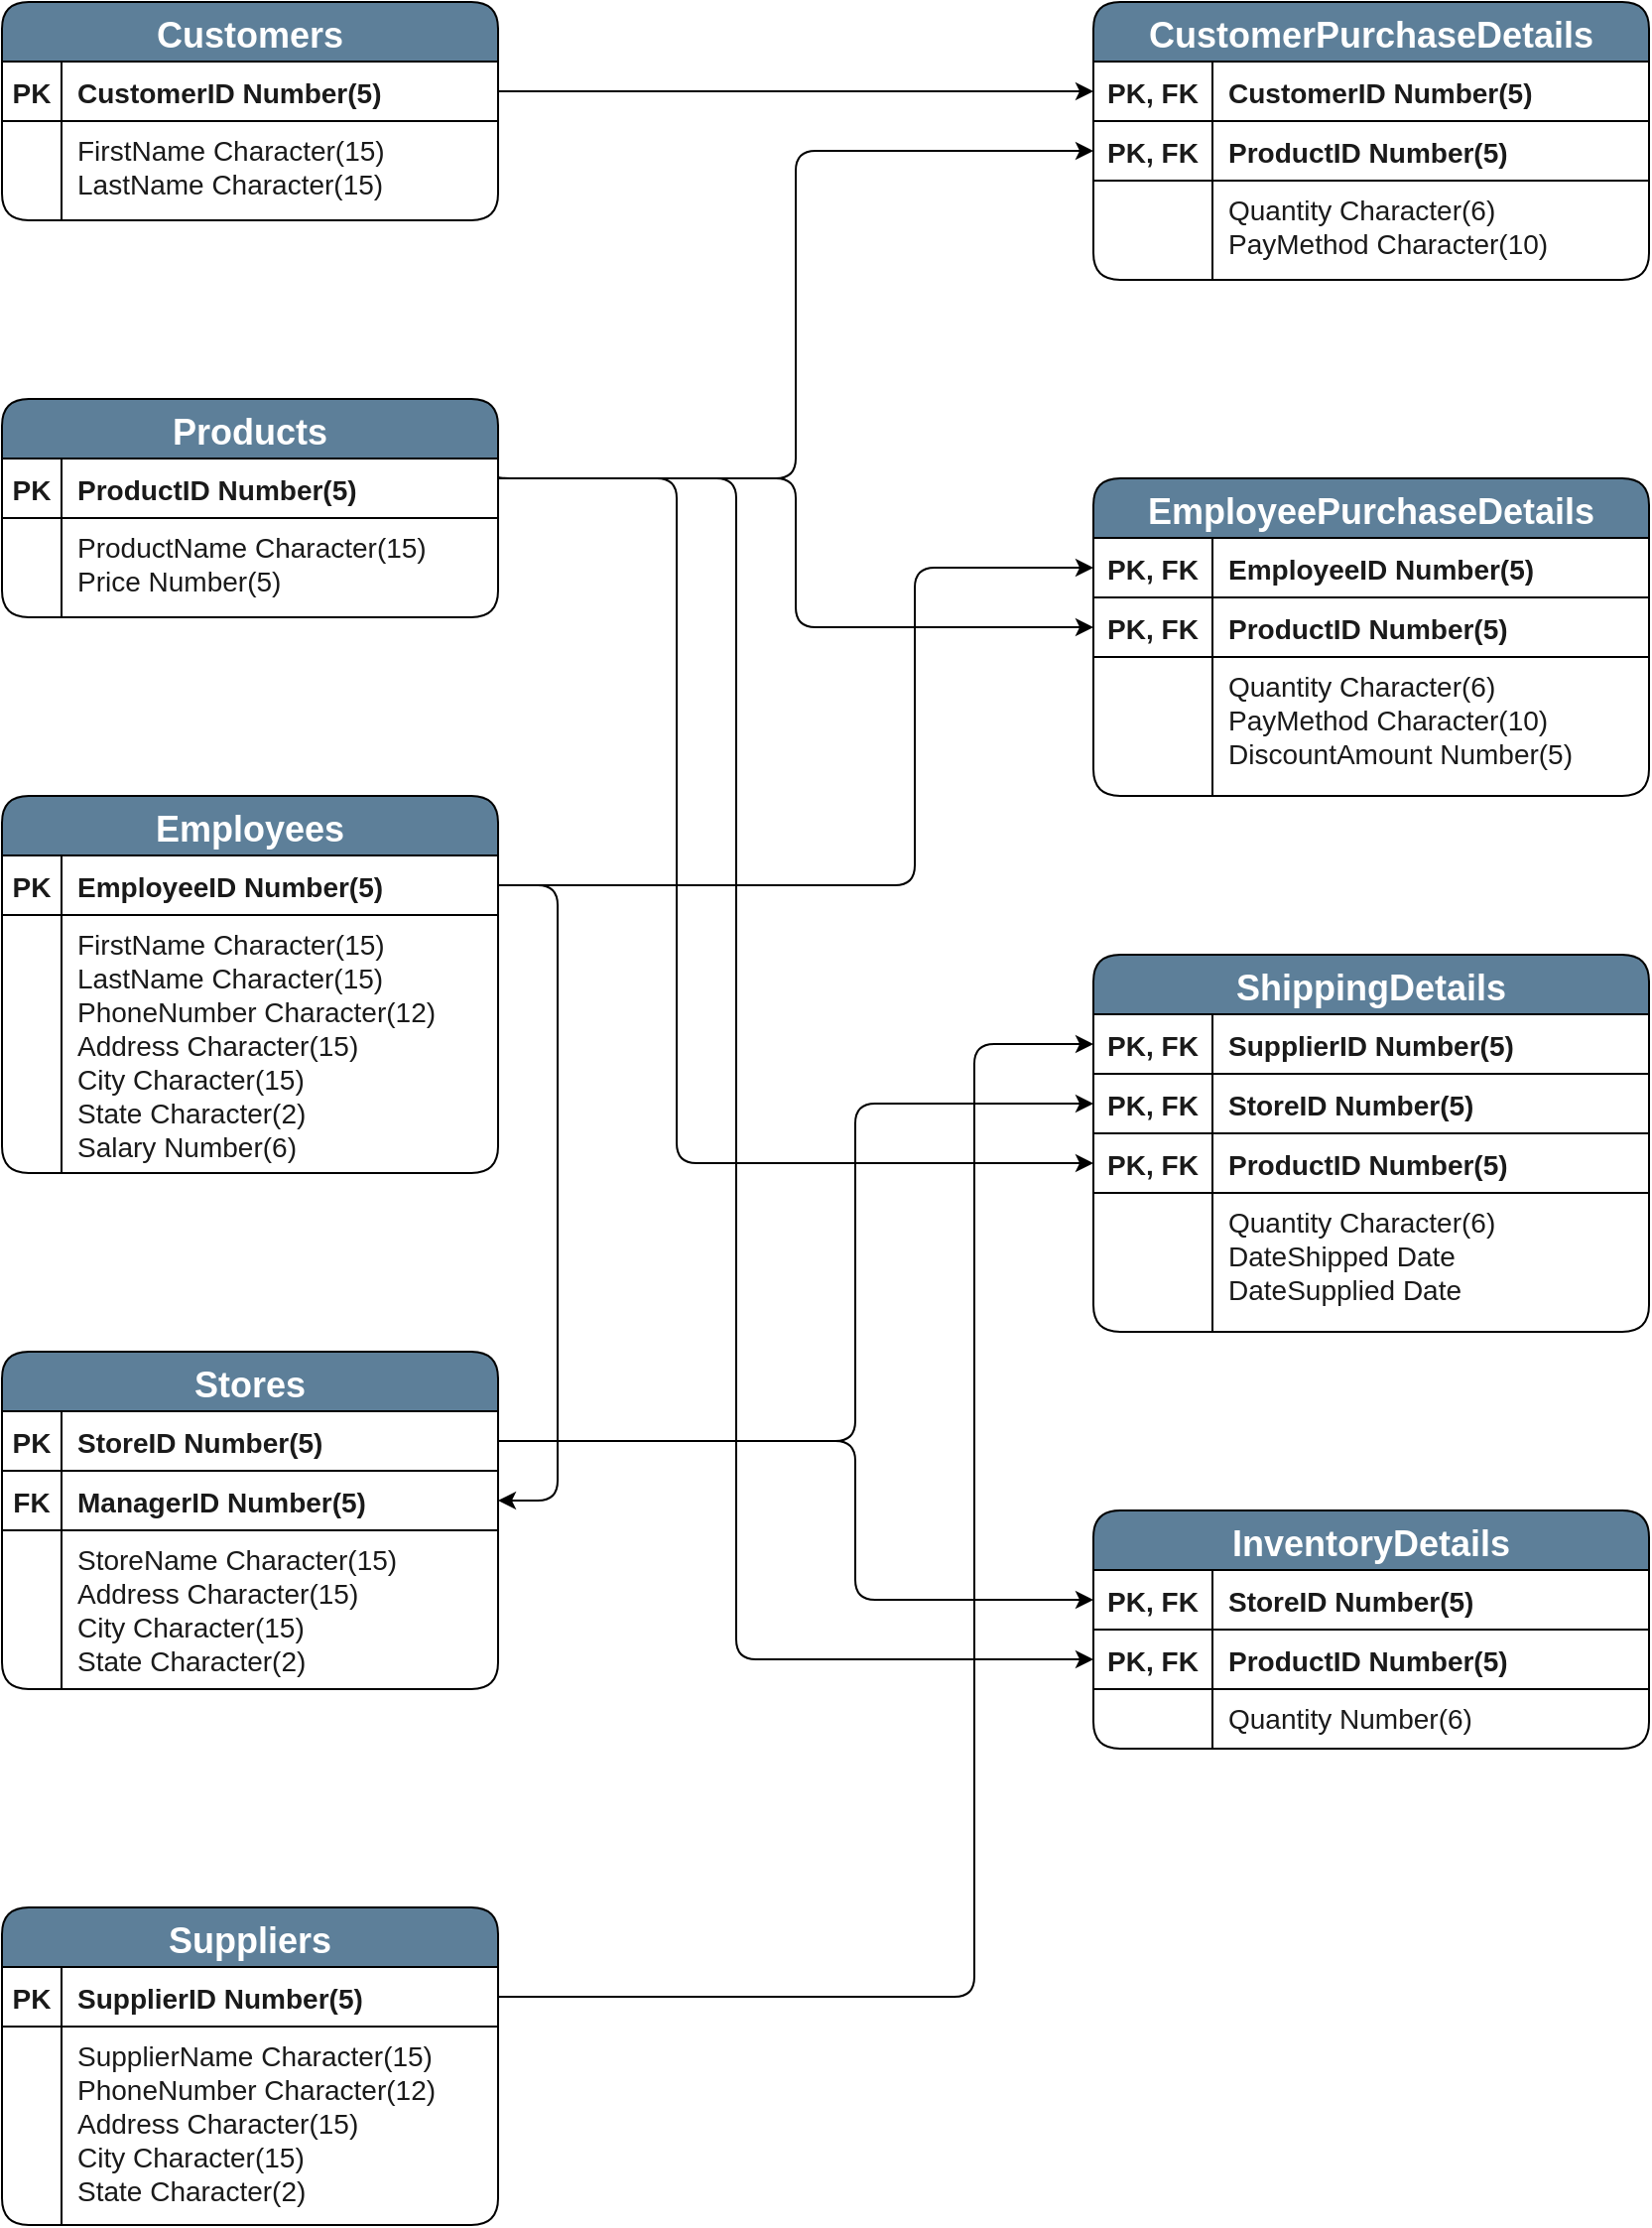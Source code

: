 <mxfile version="13.6.5" type="device"><diagram id="R2lEEEUBdFMjLlhIrx00" name="Page-1"><mxGraphModel dx="1422" dy="804" grid="1" gridSize="10" guides="1" tooltips="1" connect="1" arrows="1" fold="1" page="1" pageScale="1" pageWidth="850" pageHeight="1100" math="0" shadow="0" extFonts="Permanent Marker^https://fonts.googleapis.com/css?family=Permanent+Marker"><root><mxCell id="0"/><mxCell id="1" parent="0"/><mxCell id="mffhyYu0V4eh5N9lWkxc-158" style="edgeStyle=orthogonalEdgeStyle;curved=0;rounded=1;sketch=0;orthogonalLoop=1;jettySize=auto;html=1;exitX=1;exitY=0.5;exitDx=0;exitDy=0;entryX=0;entryY=0.5;entryDx=0;entryDy=0;fontSize=14;fontColor=#FFFFFF;" edge="1" parent="1" source="C-vyLk0tnHw3VtMMgP7b-24" target="mffhyYu0V4eh5N9lWkxc-91"><mxGeometry relative="1" as="geometry"/></mxCell><mxCell id="mffhyYu0V4eh5N9lWkxc-159" style="edgeStyle=orthogonalEdgeStyle;curved=0;rounded=1;sketch=0;orthogonalLoop=1;jettySize=auto;html=1;entryX=0;entryY=0.5;entryDx=0;entryDy=0;strokeColor=#000000;fontSize=14;fontColor=#FFFFFF;" edge="1" parent="1" target="mffhyYu0V4eh5N9lWkxc-94"><mxGeometry relative="1" as="geometry"><mxPoint x="330" y="320" as="sourcePoint"/><Array as="points"><mxPoint x="480" y="320"/><mxPoint x="480" y="155"/></Array></mxGeometry></mxCell><mxCell id="mffhyYu0V4eh5N9lWkxc-160" style="edgeStyle=orthogonalEdgeStyle;curved=0;rounded=1;sketch=0;orthogonalLoop=1;jettySize=auto;html=1;exitX=1;exitY=0.5;exitDx=0;exitDy=0;entryX=0;entryY=0.5;entryDx=0;entryDy=0;strokeColor=#000000;fontSize=14;fontColor=#FFFFFF;" edge="1" parent="1" source="mffhyYu0V4eh5N9lWkxc-67" target="mffhyYu0V4eh5N9lWkxc-124"><mxGeometry relative="1" as="geometry"><Array as="points"><mxPoint x="540" y="525"/><mxPoint x="540" y="365"/></Array></mxGeometry></mxCell><mxCell id="mffhyYu0V4eh5N9lWkxc-161" style="edgeStyle=orthogonalEdgeStyle;curved=0;rounded=1;sketch=0;orthogonalLoop=1;jettySize=auto;html=1;entryX=0;entryY=0.5;entryDx=0;entryDy=0;strokeColor=#000000;fontSize=14;fontColor=#FFFFFF;" edge="1" parent="1" target="mffhyYu0V4eh5N9lWkxc-127"><mxGeometry relative="1" as="geometry"><mxPoint x="330" y="320" as="sourcePoint"/><Array as="points"><mxPoint x="480" y="320"/><mxPoint x="480" y="395"/></Array></mxGeometry></mxCell><mxCell id="mffhyYu0V4eh5N9lWkxc-162" style="edgeStyle=orthogonalEdgeStyle;curved=0;rounded=1;sketch=0;orthogonalLoop=1;jettySize=auto;html=1;exitX=1;exitY=0.5;exitDx=0;exitDy=0;entryX=0;entryY=0.5;entryDx=0;entryDy=0;strokeColor=#000000;fontSize=14;fontColor=#FFFFFF;" edge="1" parent="1" source="mffhyYu0V4eh5N9lWkxc-81" target="mffhyYu0V4eh5N9lWkxc-137"><mxGeometry relative="1" as="geometry"><Array as="points"><mxPoint x="510" y="805"/><mxPoint x="510" y="635"/></Array></mxGeometry></mxCell><mxCell id="mffhyYu0V4eh5N9lWkxc-163" style="edgeStyle=orthogonalEdgeStyle;curved=0;rounded=1;sketch=0;orthogonalLoop=1;jettySize=auto;html=1;exitX=1;exitY=0.5;exitDx=0;exitDy=0;entryX=1;entryY=0.5;entryDx=0;entryDy=0;strokeColor=#000000;fontSize=14;fontColor=#FFFFFF;" edge="1" parent="1" source="mffhyYu0V4eh5N9lWkxc-67" target="mffhyYu0V4eh5N9lWkxc-87"><mxGeometry relative="1" as="geometry"><Array as="points"><mxPoint x="360" y="525"/><mxPoint x="360" y="835"/></Array></mxGeometry></mxCell><mxCell id="mffhyYu0V4eh5N9lWkxc-164" style="edgeStyle=orthogonalEdgeStyle;curved=0;rounded=1;sketch=0;orthogonalLoop=1;jettySize=auto;html=1;exitX=1;exitY=0.5;exitDx=0;exitDy=0;entryX=0;entryY=0.5;entryDx=0;entryDy=0;strokeColor=#000000;fontSize=14;fontColor=#FFFFFF;" edge="1" parent="1" source="mffhyYu0V4eh5N9lWkxc-81" target="mffhyYu0V4eh5N9lWkxc-147"><mxGeometry relative="1" as="geometry"><Array as="points"><mxPoint x="510" y="805"/><mxPoint x="510" y="885"/></Array></mxGeometry></mxCell><mxCell id="mffhyYu0V4eh5N9lWkxc-165" style="edgeStyle=orthogonalEdgeStyle;curved=0;rounded=1;sketch=0;orthogonalLoop=1;jettySize=auto;html=1;exitX=1;exitY=0.267;exitDx=0;exitDy=0;entryX=0;entryY=0.5;entryDx=0;entryDy=0;strokeColor=#000000;fontSize=14;fontColor=#FFFFFF;exitPerimeter=0;" edge="1" parent="1" source="mffhyYu0V4eh5N9lWkxc-60" target="mffhyYu0V4eh5N9lWkxc-150"><mxGeometry relative="1" as="geometry"><Array as="points"><mxPoint x="330" y="320"/><mxPoint x="450" y="320"/><mxPoint x="450" y="915"/></Array></mxGeometry></mxCell><mxCell id="mffhyYu0V4eh5N9lWkxc-166" style="edgeStyle=orthogonalEdgeStyle;curved=0;rounded=1;sketch=0;orthogonalLoop=1;jettySize=auto;html=1;entryX=0;entryY=0.5;entryDx=0;entryDy=0;strokeColor=#000000;fontSize=14;fontColor=#FFFFFF;" edge="1" parent="1" target="mffhyYu0V4eh5N9lWkxc-143"><mxGeometry relative="1" as="geometry"><mxPoint x="330" y="320" as="sourcePoint"/><Array as="points"><mxPoint x="420" y="320"/><mxPoint x="420" y="665"/></Array></mxGeometry></mxCell><mxCell id="mffhyYu0V4eh5N9lWkxc-177" style="edgeStyle=orthogonalEdgeStyle;curved=0;rounded=1;sketch=0;orthogonalLoop=1;jettySize=auto;html=1;exitX=1;exitY=0.5;exitDx=0;exitDy=0;strokeColor=#000000;fontSize=14;fontColor=#FFFFFF;entryX=0;entryY=0.5;entryDx=0;entryDy=0;" edge="1" parent="1" source="mffhyYu0V4eh5N9lWkxc-168" target="mffhyYu0V4eh5N9lWkxc-134"><mxGeometry relative="1" as="geometry"><mxPoint x="520" y="710" as="targetPoint"/><Array as="points"><mxPoint x="570" y="1085"/><mxPoint x="570" y="605"/></Array></mxGeometry></mxCell><mxCell id="C-vyLk0tnHw3VtMMgP7b-23" value="Customers" style="shape=table;startSize=30;container=1;collapsible=1;childLayout=tableLayout;fixedRows=1;rowLines=0;fontStyle=1;align=center;resizeLast=1;fillColor=#5D7F99;rounded=1;fontColor=#FFFFFF;fontSize=18;" parent="1" vertex="1"><mxGeometry x="80" y="80" width="250" height="110" as="geometry"/></mxCell><mxCell id="C-vyLk0tnHw3VtMMgP7b-24" value="" style="shape=partialRectangle;collapsible=0;dropTarget=0;pointerEvents=0;fillColor=none;points=[[0,0.5],[1,0.5]];portConstraint=eastwest;top=0;left=0;right=0;bottom=1;rounded=1;fontColor=#1A1A1A;" parent="C-vyLk0tnHw3VtMMgP7b-23" vertex="1"><mxGeometry y="30" width="250" height="30" as="geometry"/></mxCell><mxCell id="C-vyLk0tnHw3VtMMgP7b-25" value="PK" style="shape=partialRectangle;overflow=hidden;connectable=0;fillColor=none;top=0;left=0;bottom=0;right=0;fontStyle=1;rounded=1;strokeColor=#D0CEE2;fontColor=#1A1A1A;fontSize=14;" parent="C-vyLk0tnHw3VtMMgP7b-24" vertex="1"><mxGeometry width="30" height="30" as="geometry"/></mxCell><mxCell id="C-vyLk0tnHw3VtMMgP7b-26" value="CustomerID Number(5)" style="shape=partialRectangle;overflow=hidden;connectable=0;fillColor=none;top=0;left=0;bottom=0;right=0;align=left;spacingLeft=6;fontStyle=1;rounded=1;strokeColor=#D0CEE2;fontColor=#1A1A1A;fontSize=14;" parent="C-vyLk0tnHw3VtMMgP7b-24" vertex="1"><mxGeometry x="30" width="220" height="30" as="geometry"/></mxCell><mxCell id="C-vyLk0tnHw3VtMMgP7b-27" value="" style="shape=partialRectangle;collapsible=0;dropTarget=0;pointerEvents=0;fillColor=none;points=[[0,0.5],[1,0.5]];portConstraint=eastwest;top=0;left=0;right=0;bottom=0;rounded=1;fontColor=#1A1A1A;" parent="C-vyLk0tnHw3VtMMgP7b-23" vertex="1"><mxGeometry y="60" width="250" height="50" as="geometry"/></mxCell><mxCell id="C-vyLk0tnHw3VtMMgP7b-28" value="" style="shape=partialRectangle;overflow=hidden;connectable=0;fillColor=none;top=0;left=0;bottom=0;right=0;rounded=1;strokeColor=#D0CEE2;fontColor=#1A1A1A;" parent="C-vyLk0tnHw3VtMMgP7b-27" vertex="1"><mxGeometry width="30" height="50" as="geometry"/></mxCell><mxCell id="C-vyLk0tnHw3VtMMgP7b-29" value="FirstName Character(15)&#10;LastName Character(15)&#10;" style="shape=partialRectangle;overflow=hidden;connectable=0;fillColor=none;top=0;left=0;bottom=0;right=0;align=left;spacingLeft=6;verticalAlign=top;rounded=1;strokeColor=#D0CEE2;fontColor=#1A1A1A;fontSize=14;spacingBottom=5;" parent="C-vyLk0tnHw3VtMMgP7b-27" vertex="1"><mxGeometry x="30" width="220" height="50" as="geometry"/></mxCell><mxCell id="mffhyYu0V4eh5N9lWkxc-59" value="Products" style="shape=table;startSize=30;container=1;collapsible=1;childLayout=tableLayout;fixedRows=1;rowLines=0;fontStyle=1;align=center;resizeLast=1;fillColor=#5D7F99;rounded=1;fontColor=#FFFFFF;fontSize=18;" vertex="1" parent="1"><mxGeometry x="80" y="280" width="250" height="110" as="geometry"/></mxCell><mxCell id="mffhyYu0V4eh5N9lWkxc-60" value="" style="shape=partialRectangle;collapsible=0;dropTarget=0;pointerEvents=0;fillColor=none;points=[[0,0.5],[1,0.5]];portConstraint=eastwest;top=0;left=0;right=0;bottom=1;rounded=1;fontColor=#1A1A1A;" vertex="1" parent="mffhyYu0V4eh5N9lWkxc-59"><mxGeometry y="30" width="250" height="30" as="geometry"/></mxCell><mxCell id="mffhyYu0V4eh5N9lWkxc-61" value="PK" style="shape=partialRectangle;overflow=hidden;connectable=0;fillColor=none;top=0;left=0;bottom=0;right=0;fontStyle=1;rounded=1;strokeColor=#D0CEE2;fontColor=#1A1A1A;fontSize=14;" vertex="1" parent="mffhyYu0V4eh5N9lWkxc-60"><mxGeometry width="30" height="30" as="geometry"/></mxCell><mxCell id="mffhyYu0V4eh5N9lWkxc-62" value="ProductID Number(5)" style="shape=partialRectangle;overflow=hidden;connectable=0;fillColor=none;top=0;left=0;bottom=0;right=0;align=left;spacingLeft=6;fontStyle=1;rounded=1;strokeColor=#D0CEE2;fontColor=#1A1A1A;fontSize=14;" vertex="1" parent="mffhyYu0V4eh5N9lWkxc-60"><mxGeometry x="30" width="220" height="30" as="geometry"/></mxCell><mxCell id="mffhyYu0V4eh5N9lWkxc-63" value="" style="shape=partialRectangle;collapsible=0;dropTarget=0;pointerEvents=0;fillColor=none;points=[[0,0.5],[1,0.5]];portConstraint=eastwest;top=0;left=0;right=0;bottom=0;rounded=1;fontColor=#1A1A1A;" vertex="1" parent="mffhyYu0V4eh5N9lWkxc-59"><mxGeometry y="60" width="250" height="50" as="geometry"/></mxCell><mxCell id="mffhyYu0V4eh5N9lWkxc-64" value="" style="shape=partialRectangle;overflow=hidden;connectable=0;fillColor=none;top=0;left=0;bottom=0;right=0;rounded=1;strokeColor=#D0CEE2;fontColor=#1A1A1A;" vertex="1" parent="mffhyYu0V4eh5N9lWkxc-63"><mxGeometry width="30" height="50" as="geometry"/></mxCell><mxCell id="mffhyYu0V4eh5N9lWkxc-65" value="ProductName Character(15)&#10;Price Number(5)&#10;" style="shape=partialRectangle;overflow=hidden;connectable=0;fillColor=none;top=0;left=0;bottom=0;right=0;align=left;spacingLeft=6;verticalAlign=top;rounded=1;strokeColor=#D0CEE2;fontColor=#1A1A1A;fontSize=14;spacingBottom=5;" vertex="1" parent="mffhyYu0V4eh5N9lWkxc-63"><mxGeometry x="30" width="220" height="50" as="geometry"/></mxCell><mxCell id="mffhyYu0V4eh5N9lWkxc-66" value="Employees" style="shape=table;startSize=30;container=1;collapsible=1;childLayout=tableLayout;fixedRows=1;rowLines=0;fontStyle=1;align=center;resizeLast=1;fillColor=#5D7F99;rounded=1;fontColor=#FFFFFF;fontSize=18;" vertex="1" parent="1"><mxGeometry x="80" y="480" width="250" height="190" as="geometry"/></mxCell><mxCell id="mffhyYu0V4eh5N9lWkxc-67" value="" style="shape=partialRectangle;collapsible=0;dropTarget=0;pointerEvents=0;fillColor=none;points=[[0,0.5],[1,0.5]];portConstraint=eastwest;top=0;left=0;right=0;bottom=1;rounded=1;fontColor=#1A1A1A;" vertex="1" parent="mffhyYu0V4eh5N9lWkxc-66"><mxGeometry y="30" width="250" height="30" as="geometry"/></mxCell><mxCell id="mffhyYu0V4eh5N9lWkxc-68" value="PK" style="shape=partialRectangle;overflow=hidden;connectable=0;fillColor=none;top=0;left=0;bottom=0;right=0;fontStyle=1;rounded=1;strokeColor=#D0CEE2;fontColor=#1A1A1A;fontSize=14;" vertex="1" parent="mffhyYu0V4eh5N9lWkxc-67"><mxGeometry width="30" height="30" as="geometry"/></mxCell><mxCell id="mffhyYu0V4eh5N9lWkxc-69" value="EmployeeID Number(5)" style="shape=partialRectangle;overflow=hidden;connectable=0;fillColor=none;top=0;left=0;bottom=0;right=0;align=left;spacingLeft=6;fontStyle=1;rounded=1;strokeColor=#D0CEE2;fontColor=#1A1A1A;fontSize=14;" vertex="1" parent="mffhyYu0V4eh5N9lWkxc-67"><mxGeometry x="30" width="220" height="30" as="geometry"/></mxCell><mxCell id="mffhyYu0V4eh5N9lWkxc-70" value="" style="shape=partialRectangle;collapsible=0;dropTarget=0;pointerEvents=0;fillColor=none;points=[[0,0.5],[1,0.5]];portConstraint=eastwest;top=0;left=0;right=0;bottom=0;rounded=1;fontColor=#1A1A1A;" vertex="1" parent="mffhyYu0V4eh5N9lWkxc-66"><mxGeometry y="60" width="250" height="130" as="geometry"/></mxCell><mxCell id="mffhyYu0V4eh5N9lWkxc-71" value="" style="shape=partialRectangle;overflow=hidden;connectable=0;fillColor=none;top=0;left=0;bottom=0;right=0;rounded=1;strokeColor=#D0CEE2;fontColor=#1A1A1A;" vertex="1" parent="mffhyYu0V4eh5N9lWkxc-70"><mxGeometry width="30" height="130" as="geometry"/></mxCell><mxCell id="mffhyYu0V4eh5N9lWkxc-72" value="FirstName Character(15)&#10;LastName Character(15)&#10;PhoneNumber Character(12)&#10;Address Character(15)&#10;City Character(15)&#10;State Character(2)&#10;Salary Number(6)&#10;" style="shape=partialRectangle;overflow=hidden;connectable=0;fillColor=none;top=0;left=0;bottom=0;right=0;align=left;spacingLeft=6;verticalAlign=top;rounded=1;strokeColor=#D0CEE2;fontColor=#1A1A1A;fontSize=14;spacingBottom=5;" vertex="1" parent="mffhyYu0V4eh5N9lWkxc-70"><mxGeometry x="30" width="220" height="130" as="geometry"/></mxCell><mxCell id="mffhyYu0V4eh5N9lWkxc-80" value="Stores" style="shape=table;startSize=30;container=1;collapsible=1;childLayout=tableLayout;fixedRows=1;rowLines=0;fontStyle=1;align=center;resizeLast=1;fillColor=#5D7F99;rounded=1;fontColor=#FFFFFF;fontSize=18;" vertex="1" parent="1"><mxGeometry x="80" y="760" width="250" height="170" as="geometry"><mxRectangle x="200" y="710" width="90" height="30" as="alternateBounds"/></mxGeometry></mxCell><mxCell id="mffhyYu0V4eh5N9lWkxc-81" value="" style="shape=partialRectangle;collapsible=0;dropTarget=0;pointerEvents=0;fillColor=none;points=[[0,0.5],[1,0.5]];portConstraint=eastwest;top=0;left=0;right=0;bottom=1;rounded=1;fontColor=#1A1A1A;" vertex="1" parent="mffhyYu0V4eh5N9lWkxc-80"><mxGeometry y="30" width="250" height="30" as="geometry"/></mxCell><mxCell id="mffhyYu0V4eh5N9lWkxc-82" value="PK" style="shape=partialRectangle;overflow=hidden;connectable=0;fillColor=none;top=0;left=0;bottom=0;right=0;fontStyle=1;rounded=1;strokeColor=#D0CEE2;fontColor=#1A1A1A;fontSize=14;" vertex="1" parent="mffhyYu0V4eh5N9lWkxc-81"><mxGeometry width="30" height="30" as="geometry"/></mxCell><mxCell id="mffhyYu0V4eh5N9lWkxc-83" value="StoreID Number(5)" style="shape=partialRectangle;overflow=hidden;connectable=0;fillColor=none;top=0;left=0;bottom=0;right=0;align=left;spacingLeft=6;fontStyle=1;rounded=1;strokeColor=#D0CEE2;fontColor=#1A1A1A;fontSize=14;" vertex="1" parent="mffhyYu0V4eh5N9lWkxc-81"><mxGeometry x="30" width="220" height="30" as="geometry"/></mxCell><mxCell id="mffhyYu0V4eh5N9lWkxc-87" value="" style="shape=partialRectangle;collapsible=0;dropTarget=0;pointerEvents=0;fillColor=none;points=[[0,0.5],[1,0.5]];portConstraint=eastwest;top=0;left=0;right=0;bottom=1;rounded=1;fontColor=#1A1A1A;" vertex="1" parent="mffhyYu0V4eh5N9lWkxc-80"><mxGeometry y="60" width="250" height="30" as="geometry"/></mxCell><mxCell id="mffhyYu0V4eh5N9lWkxc-88" value="FK" style="shape=partialRectangle;overflow=hidden;connectable=0;fillColor=none;top=0;left=0;bottom=0;right=0;fontStyle=1;rounded=1;strokeColor=#D0CEE2;fontColor=#1A1A1A;fontSize=14;" vertex="1" parent="mffhyYu0V4eh5N9lWkxc-87"><mxGeometry width="30" height="30" as="geometry"/></mxCell><mxCell id="mffhyYu0V4eh5N9lWkxc-89" value="ManagerID Number(5)" style="shape=partialRectangle;overflow=hidden;connectable=0;fillColor=none;top=0;left=0;bottom=0;right=0;align=left;spacingLeft=6;fontStyle=1;rounded=1;strokeColor=#D0CEE2;fontColor=#1A1A1A;fontSize=14;" vertex="1" parent="mffhyYu0V4eh5N9lWkxc-87"><mxGeometry x="30" width="220" height="30" as="geometry"/></mxCell><mxCell id="mffhyYu0V4eh5N9lWkxc-84" value="" style="shape=partialRectangle;collapsible=0;dropTarget=0;pointerEvents=0;fillColor=none;points=[[0,0.5],[1,0.5]];portConstraint=eastwest;top=0;left=0;right=0;bottom=0;rounded=1;fontColor=#1A1A1A;" vertex="1" parent="mffhyYu0V4eh5N9lWkxc-80"><mxGeometry y="90" width="250" height="80" as="geometry"/></mxCell><mxCell id="mffhyYu0V4eh5N9lWkxc-85" value="" style="shape=partialRectangle;overflow=hidden;connectable=0;fillColor=none;top=0;left=0;bottom=0;right=0;rounded=1;strokeColor=#D0CEE2;fontColor=#1A1A1A;" vertex="1" parent="mffhyYu0V4eh5N9lWkxc-84"><mxGeometry width="30" height="80" as="geometry"/></mxCell><mxCell id="mffhyYu0V4eh5N9lWkxc-86" value="StoreName Character(15)&#10;Address Character(15)&#10;City Character(15)&#10;State Character(2)&#10;" style="shape=partialRectangle;overflow=hidden;connectable=0;fillColor=none;top=0;left=0;bottom=0;right=0;align=left;spacingLeft=6;verticalAlign=top;rounded=1;strokeColor=#D0CEE2;fontColor=#1A1A1A;fontSize=14;spacingBottom=5;" vertex="1" parent="mffhyYu0V4eh5N9lWkxc-84"><mxGeometry x="30" width="220" height="80" as="geometry"/></mxCell><mxCell id="mffhyYu0V4eh5N9lWkxc-90" value="CustomerPurchaseDetails" style="shape=table;startSize=30;container=1;collapsible=1;childLayout=tableLayout;fixedRows=1;rowLines=0;fontStyle=1;align=center;resizeLast=1;fillColor=#5D7F99;rounded=1;fontColor=#FFFFFF;fontSize=18;" vertex="1" parent="1"><mxGeometry x="630" y="80" width="280" height="140" as="geometry"><mxRectangle x="200" y="710" width="90" height="30" as="alternateBounds"/></mxGeometry></mxCell><mxCell id="mffhyYu0V4eh5N9lWkxc-91" value="" style="shape=partialRectangle;collapsible=0;dropTarget=0;pointerEvents=0;fillColor=none;points=[[0,0.5],[1,0.5]];portConstraint=eastwest;top=0;left=0;right=0;bottom=1;rounded=1;fontColor=#1A1A1A;" vertex="1" parent="mffhyYu0V4eh5N9lWkxc-90"><mxGeometry y="30" width="280" height="30" as="geometry"/></mxCell><mxCell id="mffhyYu0V4eh5N9lWkxc-92" value="PK, FK" style="shape=partialRectangle;overflow=hidden;connectable=0;fillColor=none;top=0;left=0;bottom=0;right=0;fontStyle=1;rounded=1;strokeColor=#D0CEE2;fontColor=#1A1A1A;fontSize=14;" vertex="1" parent="mffhyYu0V4eh5N9lWkxc-91"><mxGeometry width="60" height="30" as="geometry"/></mxCell><mxCell id="mffhyYu0V4eh5N9lWkxc-93" value="CustomerID Number(5)" style="shape=partialRectangle;overflow=hidden;connectable=0;fillColor=none;top=0;left=0;bottom=0;right=0;align=left;spacingLeft=6;fontStyle=1;rounded=1;strokeColor=#D0CEE2;fontColor=#1A1A1A;fontSize=14;" vertex="1" parent="mffhyYu0V4eh5N9lWkxc-91"><mxGeometry x="60" width="220" height="30" as="geometry"/></mxCell><mxCell id="mffhyYu0V4eh5N9lWkxc-94" value="" style="shape=partialRectangle;collapsible=0;dropTarget=0;pointerEvents=0;fillColor=none;points=[[0,0.5],[1,0.5]];portConstraint=eastwest;top=0;left=0;right=0;bottom=1;rounded=1;fontColor=#1A1A1A;" vertex="1" parent="mffhyYu0V4eh5N9lWkxc-90"><mxGeometry y="60" width="280" height="30" as="geometry"/></mxCell><mxCell id="mffhyYu0V4eh5N9lWkxc-95" value="PK, FK" style="shape=partialRectangle;overflow=hidden;connectable=0;fillColor=none;top=0;left=0;bottom=0;right=0;fontStyle=1;rounded=1;strokeColor=#D0CEE2;fontColor=#1A1A1A;fontSize=14;" vertex="1" parent="mffhyYu0V4eh5N9lWkxc-94"><mxGeometry width="60" height="30" as="geometry"/></mxCell><mxCell id="mffhyYu0V4eh5N9lWkxc-96" value="ProductID Number(5)" style="shape=partialRectangle;overflow=hidden;connectable=0;fillColor=none;top=0;left=0;bottom=0;right=0;align=left;spacingLeft=6;fontStyle=1;rounded=1;strokeColor=#D0CEE2;fontColor=#1A1A1A;fontSize=14;" vertex="1" parent="mffhyYu0V4eh5N9lWkxc-94"><mxGeometry x="60" width="220" height="30" as="geometry"/></mxCell><mxCell id="mffhyYu0V4eh5N9lWkxc-97" value="" style="shape=partialRectangle;collapsible=0;dropTarget=0;pointerEvents=0;fillColor=none;points=[[0,0.5],[1,0.5]];portConstraint=eastwest;top=0;left=0;right=0;bottom=0;rounded=1;fontColor=#1A1A1A;" vertex="1" parent="mffhyYu0V4eh5N9lWkxc-90"><mxGeometry y="90" width="280" height="50" as="geometry"/></mxCell><mxCell id="mffhyYu0V4eh5N9lWkxc-98" value="" style="shape=partialRectangle;overflow=hidden;connectable=0;fillColor=none;top=0;left=0;bottom=0;right=0;rounded=1;strokeColor=#D0CEE2;fontColor=#1A1A1A;" vertex="1" parent="mffhyYu0V4eh5N9lWkxc-97"><mxGeometry width="60" height="50" as="geometry"/></mxCell><mxCell id="mffhyYu0V4eh5N9lWkxc-99" value="Quantity Character(6)&#10;PayMethod Character(10)&#10;" style="shape=partialRectangle;overflow=hidden;connectable=0;fillColor=none;top=0;left=0;bottom=0;right=0;align=left;spacingLeft=6;verticalAlign=top;rounded=1;strokeColor=#D0CEE2;fontColor=#1A1A1A;fontSize=14;spacingBottom=5;" vertex="1" parent="mffhyYu0V4eh5N9lWkxc-97"><mxGeometry x="60" width="220" height="50" as="geometry"/></mxCell><mxCell id="mffhyYu0V4eh5N9lWkxc-123" value="EmployeePurchaseDetails" style="shape=table;startSize=30;container=1;collapsible=1;childLayout=tableLayout;fixedRows=1;rowLines=0;fontStyle=1;align=center;resizeLast=1;fillColor=#5D7F99;rounded=1;fontColor=#FFFFFF;fontSize=18;" vertex="1" parent="1"><mxGeometry x="630" y="320" width="280" height="160" as="geometry"><mxRectangle x="200" y="710" width="90" height="30" as="alternateBounds"/></mxGeometry></mxCell><mxCell id="mffhyYu0V4eh5N9lWkxc-124" value="" style="shape=partialRectangle;collapsible=0;dropTarget=0;pointerEvents=0;fillColor=none;points=[[0,0.5],[1,0.5]];portConstraint=eastwest;top=0;left=0;right=0;bottom=1;rounded=1;fontColor=#1A1A1A;" vertex="1" parent="mffhyYu0V4eh5N9lWkxc-123"><mxGeometry y="30" width="280" height="30" as="geometry"/></mxCell><mxCell id="mffhyYu0V4eh5N9lWkxc-125" value="PK, FK" style="shape=partialRectangle;overflow=hidden;connectable=0;fillColor=none;top=0;left=0;bottom=0;right=0;fontStyle=1;rounded=1;strokeColor=#D0CEE2;fontColor=#1A1A1A;fontSize=14;" vertex="1" parent="mffhyYu0V4eh5N9lWkxc-124"><mxGeometry width="60" height="30" as="geometry"/></mxCell><mxCell id="mffhyYu0V4eh5N9lWkxc-126" value="EmployeeID Number(5)" style="shape=partialRectangle;overflow=hidden;connectable=0;fillColor=none;top=0;left=0;bottom=0;right=0;align=left;spacingLeft=6;fontStyle=1;rounded=1;strokeColor=#D0CEE2;fontColor=#1A1A1A;fontSize=14;" vertex="1" parent="mffhyYu0V4eh5N9lWkxc-124"><mxGeometry x="60" width="220" height="30" as="geometry"/></mxCell><mxCell id="mffhyYu0V4eh5N9lWkxc-127" value="" style="shape=partialRectangle;collapsible=0;dropTarget=0;pointerEvents=0;fillColor=none;points=[[0,0.5],[1,0.5]];portConstraint=eastwest;top=0;left=0;right=0;bottom=1;rounded=1;fontColor=#1A1A1A;" vertex="1" parent="mffhyYu0V4eh5N9lWkxc-123"><mxGeometry y="60" width="280" height="30" as="geometry"/></mxCell><mxCell id="mffhyYu0V4eh5N9lWkxc-128" value="PK, FK" style="shape=partialRectangle;overflow=hidden;connectable=0;fillColor=none;top=0;left=0;bottom=0;right=0;fontStyle=1;rounded=1;strokeColor=#D0CEE2;fontColor=#1A1A1A;fontSize=14;" vertex="1" parent="mffhyYu0V4eh5N9lWkxc-127"><mxGeometry width="60" height="30" as="geometry"/></mxCell><mxCell id="mffhyYu0V4eh5N9lWkxc-129" value="ProductID Number(5)" style="shape=partialRectangle;overflow=hidden;connectable=0;fillColor=none;top=0;left=0;bottom=0;right=0;align=left;spacingLeft=6;fontStyle=1;rounded=1;strokeColor=#D0CEE2;fontColor=#1A1A1A;fontSize=14;" vertex="1" parent="mffhyYu0V4eh5N9lWkxc-127"><mxGeometry x="60" width="220" height="30" as="geometry"/></mxCell><mxCell id="mffhyYu0V4eh5N9lWkxc-130" value="" style="shape=partialRectangle;collapsible=0;dropTarget=0;pointerEvents=0;fillColor=none;points=[[0,0.5],[1,0.5]];portConstraint=eastwest;top=0;left=0;right=0;bottom=0;rounded=1;fontColor=#1A1A1A;" vertex="1" parent="mffhyYu0V4eh5N9lWkxc-123"><mxGeometry y="90" width="280" height="70" as="geometry"/></mxCell><mxCell id="mffhyYu0V4eh5N9lWkxc-131" value="" style="shape=partialRectangle;overflow=hidden;connectable=0;fillColor=none;top=0;left=0;bottom=0;right=0;rounded=1;strokeColor=#D0CEE2;fontColor=#1A1A1A;" vertex="1" parent="mffhyYu0V4eh5N9lWkxc-130"><mxGeometry width="60" height="70" as="geometry"/></mxCell><mxCell id="mffhyYu0V4eh5N9lWkxc-132" value="Quantity Character(6)&#10;PayMethod Character(10)&#10;DiscountAmount Number(5)&#10;" style="shape=partialRectangle;overflow=hidden;connectable=0;fillColor=none;top=0;left=0;bottom=0;right=0;align=left;spacingLeft=6;verticalAlign=top;rounded=1;strokeColor=#D0CEE2;fontColor=#1A1A1A;fontSize=14;spacingBottom=5;" vertex="1" parent="mffhyYu0V4eh5N9lWkxc-130"><mxGeometry x="60" width="220" height="70" as="geometry"/></mxCell><mxCell id="mffhyYu0V4eh5N9lWkxc-133" value="ShippingDetails" style="shape=table;startSize=30;container=1;collapsible=1;childLayout=tableLayout;fixedRows=1;rowLines=0;fontStyle=1;align=center;resizeLast=1;fillColor=#5D7F99;rounded=1;fontColor=#FFFFFF;fontSize=18;" vertex="1" parent="1"><mxGeometry x="630" y="560" width="280" height="190" as="geometry"><mxRectangle x="200" y="710" width="90" height="30" as="alternateBounds"/></mxGeometry></mxCell><mxCell id="mffhyYu0V4eh5N9lWkxc-134" value="" style="shape=partialRectangle;collapsible=0;dropTarget=0;pointerEvents=0;fillColor=none;points=[[0,0.5],[1,0.5]];portConstraint=eastwest;top=0;left=0;right=0;bottom=1;rounded=1;fontColor=#1A1A1A;" vertex="1" parent="mffhyYu0V4eh5N9lWkxc-133"><mxGeometry y="30" width="280" height="30" as="geometry"/></mxCell><mxCell id="mffhyYu0V4eh5N9lWkxc-135" value="PK, FK" style="shape=partialRectangle;overflow=hidden;connectable=0;fillColor=none;top=0;left=0;bottom=0;right=0;fontStyle=1;rounded=1;strokeColor=#D0CEE2;fontColor=#1A1A1A;fontSize=14;" vertex="1" parent="mffhyYu0V4eh5N9lWkxc-134"><mxGeometry width="60" height="30" as="geometry"/></mxCell><mxCell id="mffhyYu0V4eh5N9lWkxc-136" value="SupplierID Number(5)" style="shape=partialRectangle;overflow=hidden;connectable=0;fillColor=none;top=0;left=0;bottom=0;right=0;align=left;spacingLeft=6;fontStyle=1;rounded=1;strokeColor=#D0CEE2;fontColor=#1A1A1A;fontSize=14;" vertex="1" parent="mffhyYu0V4eh5N9lWkxc-134"><mxGeometry x="60" width="220" height="30" as="geometry"/></mxCell><mxCell id="mffhyYu0V4eh5N9lWkxc-137" value="" style="shape=partialRectangle;collapsible=0;dropTarget=0;pointerEvents=0;fillColor=none;points=[[0,0.5],[1,0.5]];portConstraint=eastwest;top=0;left=0;right=0;bottom=1;rounded=1;fontColor=#1A1A1A;" vertex="1" parent="mffhyYu0V4eh5N9lWkxc-133"><mxGeometry y="60" width="280" height="30" as="geometry"/></mxCell><mxCell id="mffhyYu0V4eh5N9lWkxc-138" value="PK, FK" style="shape=partialRectangle;overflow=hidden;connectable=0;fillColor=none;top=0;left=0;bottom=0;right=0;fontStyle=1;rounded=1;strokeColor=#D0CEE2;fontColor=#1A1A1A;fontSize=14;" vertex="1" parent="mffhyYu0V4eh5N9lWkxc-137"><mxGeometry width="60" height="30" as="geometry"/></mxCell><mxCell id="mffhyYu0V4eh5N9lWkxc-139" value="StoreID Number(5)" style="shape=partialRectangle;overflow=hidden;connectable=0;fillColor=none;top=0;left=0;bottom=0;right=0;align=left;spacingLeft=6;fontStyle=1;rounded=1;strokeColor=#D0CEE2;fontColor=#1A1A1A;fontSize=14;" vertex="1" parent="mffhyYu0V4eh5N9lWkxc-137"><mxGeometry x="60" width="220" height="30" as="geometry"/></mxCell><mxCell id="mffhyYu0V4eh5N9lWkxc-143" value="" style="shape=partialRectangle;collapsible=0;dropTarget=0;pointerEvents=0;fillColor=none;points=[[0,0.5],[1,0.5]];portConstraint=eastwest;top=0;left=0;right=0;bottom=1;rounded=1;fontColor=#1A1A1A;" vertex="1" parent="mffhyYu0V4eh5N9lWkxc-133"><mxGeometry y="90" width="280" height="30" as="geometry"/></mxCell><mxCell id="mffhyYu0V4eh5N9lWkxc-144" value="PK, FK" style="shape=partialRectangle;overflow=hidden;connectable=0;fillColor=none;top=0;left=0;bottom=0;right=0;fontStyle=1;rounded=1;strokeColor=#D0CEE2;fontColor=#1A1A1A;fontSize=14;" vertex="1" parent="mffhyYu0V4eh5N9lWkxc-143"><mxGeometry width="60" height="30" as="geometry"/></mxCell><mxCell id="mffhyYu0V4eh5N9lWkxc-145" value="ProductID Number(5)" style="shape=partialRectangle;overflow=hidden;connectable=0;fillColor=none;top=0;left=0;bottom=0;right=0;align=left;spacingLeft=6;fontStyle=1;rounded=1;strokeColor=#D0CEE2;fontColor=#1A1A1A;fontSize=14;" vertex="1" parent="mffhyYu0V4eh5N9lWkxc-143"><mxGeometry x="60" width="220" height="30" as="geometry"/></mxCell><mxCell id="mffhyYu0V4eh5N9lWkxc-140" value="" style="shape=partialRectangle;collapsible=0;dropTarget=0;pointerEvents=0;fillColor=none;points=[[0,0.5],[1,0.5]];portConstraint=eastwest;top=0;left=0;right=0;bottom=0;rounded=1;fontColor=#1A1A1A;" vertex="1" parent="mffhyYu0V4eh5N9lWkxc-133"><mxGeometry y="120" width="280" height="70" as="geometry"/></mxCell><mxCell id="mffhyYu0V4eh5N9lWkxc-141" value="" style="shape=partialRectangle;overflow=hidden;connectable=0;fillColor=none;top=0;left=0;bottom=0;right=0;rounded=1;strokeColor=#D0CEE2;fontColor=#1A1A1A;" vertex="1" parent="mffhyYu0V4eh5N9lWkxc-140"><mxGeometry width="60" height="70" as="geometry"/></mxCell><mxCell id="mffhyYu0V4eh5N9lWkxc-142" value="Quantity Character(6)&#10;DateShipped Date&#10;DateSupplied Date&#10;" style="shape=partialRectangle;overflow=hidden;connectable=0;fillColor=none;top=0;left=0;bottom=0;right=0;align=left;spacingLeft=6;verticalAlign=top;rounded=1;strokeColor=#D0CEE2;fontColor=#1A1A1A;fontSize=14;spacingBottom=5;" vertex="1" parent="mffhyYu0V4eh5N9lWkxc-140"><mxGeometry x="60" width="220" height="70" as="geometry"/></mxCell><mxCell id="mffhyYu0V4eh5N9lWkxc-146" value="InventoryDetails" style="shape=table;startSize=30;container=1;collapsible=1;childLayout=tableLayout;fixedRows=1;rowLines=0;fontStyle=1;align=center;resizeLast=1;fillColor=#5D7F99;rounded=1;fontColor=#FFFFFF;fontSize=18;" vertex="1" parent="1"><mxGeometry x="630" y="840" width="280" height="120" as="geometry"><mxRectangle x="200" y="710" width="90" height="30" as="alternateBounds"/></mxGeometry></mxCell><mxCell id="mffhyYu0V4eh5N9lWkxc-147" value="" style="shape=partialRectangle;collapsible=0;dropTarget=0;pointerEvents=0;fillColor=none;points=[[0,0.5],[1,0.5]];portConstraint=eastwest;top=0;left=0;right=0;bottom=1;rounded=1;fontColor=#1A1A1A;" vertex="1" parent="mffhyYu0V4eh5N9lWkxc-146"><mxGeometry y="30" width="280" height="30" as="geometry"/></mxCell><mxCell id="mffhyYu0V4eh5N9lWkxc-148" value="PK, FK" style="shape=partialRectangle;overflow=hidden;connectable=0;fillColor=none;top=0;left=0;bottom=0;right=0;fontStyle=1;rounded=1;strokeColor=#D0CEE2;fontColor=#1A1A1A;fontSize=14;" vertex="1" parent="mffhyYu0V4eh5N9lWkxc-147"><mxGeometry width="60" height="30" as="geometry"/></mxCell><mxCell id="mffhyYu0V4eh5N9lWkxc-149" value="StoreID Number(5)" style="shape=partialRectangle;overflow=hidden;connectable=0;fillColor=none;top=0;left=0;bottom=0;right=0;align=left;spacingLeft=6;fontStyle=1;rounded=1;strokeColor=#D0CEE2;fontColor=#1A1A1A;fontSize=14;" vertex="1" parent="mffhyYu0V4eh5N9lWkxc-147"><mxGeometry x="60" width="220" height="30" as="geometry"/></mxCell><mxCell id="mffhyYu0V4eh5N9lWkxc-150" value="" style="shape=partialRectangle;collapsible=0;dropTarget=0;pointerEvents=0;fillColor=none;points=[[0,0.5],[1,0.5]];portConstraint=eastwest;top=0;left=0;right=0;bottom=1;rounded=1;fontColor=#1A1A1A;" vertex="1" parent="mffhyYu0V4eh5N9lWkxc-146"><mxGeometry y="60" width="280" height="30" as="geometry"/></mxCell><mxCell id="mffhyYu0V4eh5N9lWkxc-151" value="PK, FK" style="shape=partialRectangle;overflow=hidden;connectable=0;fillColor=none;top=0;left=0;bottom=0;right=0;fontStyle=1;rounded=1;strokeColor=#D0CEE2;fontColor=#1A1A1A;fontSize=14;" vertex="1" parent="mffhyYu0V4eh5N9lWkxc-150"><mxGeometry width="60" height="30" as="geometry"/></mxCell><mxCell id="mffhyYu0V4eh5N9lWkxc-152" value="ProductID Number(5)" style="shape=partialRectangle;overflow=hidden;connectable=0;fillColor=none;top=0;left=0;bottom=0;right=0;align=left;spacingLeft=6;fontStyle=1;rounded=1;strokeColor=#D0CEE2;fontColor=#1A1A1A;fontSize=14;" vertex="1" parent="mffhyYu0V4eh5N9lWkxc-150"><mxGeometry x="60" width="220" height="30" as="geometry"/></mxCell><mxCell id="mffhyYu0V4eh5N9lWkxc-153" value="" style="shape=partialRectangle;collapsible=0;dropTarget=0;pointerEvents=0;fillColor=none;points=[[0,0.5],[1,0.5]];portConstraint=eastwest;top=0;left=0;right=0;bottom=0;rounded=1;fontColor=#1A1A1A;" vertex="1" parent="mffhyYu0V4eh5N9lWkxc-146"><mxGeometry y="90" width="280" height="30" as="geometry"/></mxCell><mxCell id="mffhyYu0V4eh5N9lWkxc-154" value="" style="shape=partialRectangle;overflow=hidden;connectable=0;fillColor=none;top=0;left=0;bottom=0;right=0;rounded=1;strokeColor=#D0CEE2;fontColor=#1A1A1A;" vertex="1" parent="mffhyYu0V4eh5N9lWkxc-153"><mxGeometry width="60" height="30" as="geometry"/></mxCell><mxCell id="mffhyYu0V4eh5N9lWkxc-155" value="Quantity Number(6)&#10;" style="shape=partialRectangle;overflow=hidden;connectable=0;fillColor=none;top=0;left=0;bottom=0;right=0;align=left;spacingLeft=6;verticalAlign=top;rounded=1;strokeColor=#D0CEE2;fontColor=#1A1A1A;fontSize=14;spacingBottom=5;" vertex="1" parent="mffhyYu0V4eh5N9lWkxc-153"><mxGeometry x="60" width="220" height="30" as="geometry"/></mxCell><mxCell id="mffhyYu0V4eh5N9lWkxc-167" value="Suppliers" style="shape=table;startSize=30;container=1;collapsible=1;childLayout=tableLayout;fixedRows=1;rowLines=0;fontStyle=1;align=center;resizeLast=1;fillColor=#5D7F99;rounded=1;fontColor=#FFFFFF;fontSize=18;" vertex="1" parent="1"><mxGeometry x="80" y="1040" width="250" height="160" as="geometry"/></mxCell><mxCell id="mffhyYu0V4eh5N9lWkxc-168" value="" style="shape=partialRectangle;collapsible=0;dropTarget=0;pointerEvents=0;fillColor=none;points=[[0,0.5],[1,0.5]];portConstraint=eastwest;top=0;left=0;right=0;bottom=1;rounded=1;fontColor=#1A1A1A;" vertex="1" parent="mffhyYu0V4eh5N9lWkxc-167"><mxGeometry y="30" width="250" height="30" as="geometry"/></mxCell><mxCell id="mffhyYu0V4eh5N9lWkxc-169" value="PK" style="shape=partialRectangle;overflow=hidden;connectable=0;fillColor=none;top=0;left=0;bottom=0;right=0;fontStyle=1;rounded=1;strokeColor=#D0CEE2;fontColor=#1A1A1A;fontSize=14;" vertex="1" parent="mffhyYu0V4eh5N9lWkxc-168"><mxGeometry width="30" height="30" as="geometry"/></mxCell><mxCell id="mffhyYu0V4eh5N9lWkxc-170" value="SupplierID Number(5)" style="shape=partialRectangle;overflow=hidden;connectable=0;fillColor=none;top=0;left=0;bottom=0;right=0;align=left;spacingLeft=6;fontStyle=1;rounded=1;strokeColor=#D0CEE2;fontColor=#1A1A1A;fontSize=14;" vertex="1" parent="mffhyYu0V4eh5N9lWkxc-168"><mxGeometry x="30" width="220" height="30" as="geometry"/></mxCell><mxCell id="mffhyYu0V4eh5N9lWkxc-171" value="" style="shape=partialRectangle;collapsible=0;dropTarget=0;pointerEvents=0;fillColor=none;points=[[0,0.5],[1,0.5]];portConstraint=eastwest;top=0;left=0;right=0;bottom=0;rounded=1;fontColor=#1A1A1A;" vertex="1" parent="mffhyYu0V4eh5N9lWkxc-167"><mxGeometry y="60" width="250" height="100" as="geometry"/></mxCell><mxCell id="mffhyYu0V4eh5N9lWkxc-172" value="" style="shape=partialRectangle;overflow=hidden;connectable=0;fillColor=none;top=0;left=0;bottom=0;right=0;rounded=1;strokeColor=#D0CEE2;fontColor=#1A1A1A;" vertex="1" parent="mffhyYu0V4eh5N9lWkxc-171"><mxGeometry width="30" height="100" as="geometry"/></mxCell><mxCell id="mffhyYu0V4eh5N9lWkxc-173" value="SupplierName Character(15)&#10;PhoneNumber Character(12)&#10;Address Character(15)&#10;City Character(15)&#10;State Character(2)" style="shape=partialRectangle;overflow=hidden;connectable=0;fillColor=none;top=0;left=0;bottom=0;right=0;align=left;spacingLeft=6;verticalAlign=top;rounded=1;strokeColor=#D0CEE2;fontColor=#1A1A1A;fontSize=14;spacingBottom=5;" vertex="1" parent="mffhyYu0V4eh5N9lWkxc-171"><mxGeometry x="30" width="220" height="100" as="geometry"/></mxCell></root></mxGraphModel></diagram></mxfile>